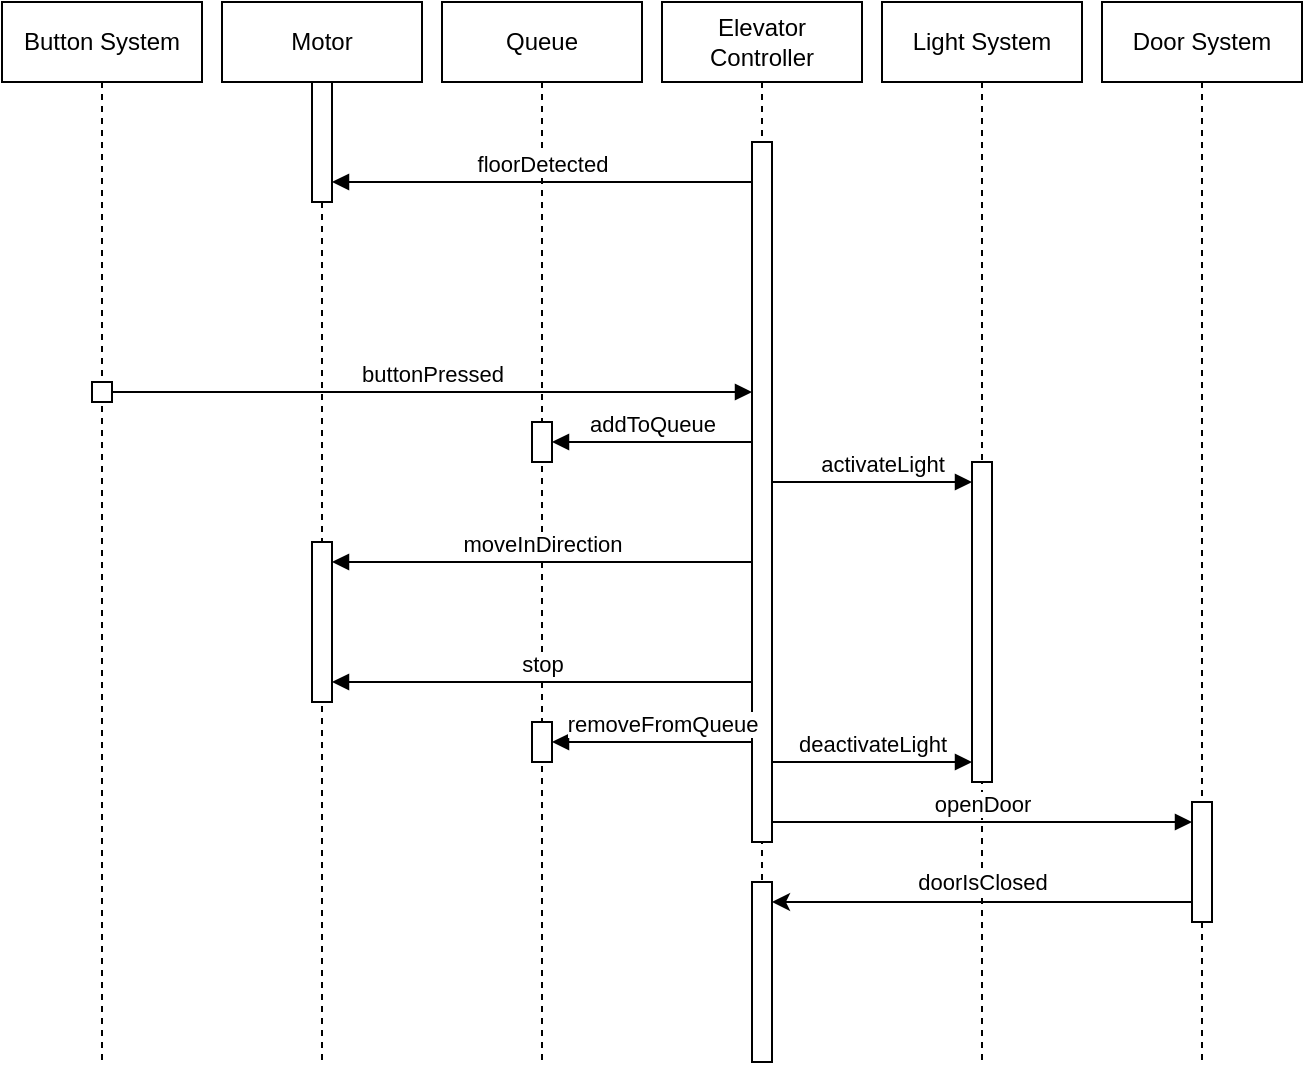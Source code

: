 <mxfile version="24.0.7" type="device">
  <diagram name="Page-1" id="fRNqHuw1Qo_kFJJiih7W">
    <mxGraphModel dx="351" dy="140" grid="1" gridSize="10" guides="1" tooltips="1" connect="1" arrows="1" fold="1" page="1" pageScale="1" pageWidth="850" pageHeight="1100" math="0" shadow="0">
      <root>
        <mxCell id="0" />
        <mxCell id="1" parent="0" />
        <mxCell id="b23LU9gi0j9Y-G3oBM54-1" value="Elevator Controller" style="shape=umlLifeline;perimeter=lifelinePerimeter;whiteSpace=wrap;html=1;container=1;dropTarget=0;collapsible=0;recursiveResize=0;outlineConnect=0;portConstraint=eastwest;newEdgeStyle={&quot;curved&quot;:0,&quot;rounded&quot;:0};" parent="1" vertex="1">
          <mxGeometry x="480" y="30" width="100" height="530" as="geometry" />
        </mxCell>
        <mxCell id="jBiw5wBK4nBsAvILEuRP-18" value="" style="html=1;points=[[0,0,0,0,5],[0,1,0,0,-5],[1,0,0,0,5],[1,1,0,0,-5]];perimeter=orthogonalPerimeter;outlineConnect=0;targetShapes=umlLifeline;portConstraint=eastwest;newEdgeStyle={&quot;curved&quot;:0,&quot;rounded&quot;:0};" vertex="1" parent="b23LU9gi0j9Y-G3oBM54-1">
          <mxGeometry x="45" y="70" width="10" height="350" as="geometry" />
        </mxCell>
        <mxCell id="jBiw5wBK4nBsAvILEuRP-41" value="" style="html=1;points=[[0,0,0,0,5],[0,1,0,0,-5],[1,0,0,0,5],[1,1,0,0,-5]];perimeter=orthogonalPerimeter;outlineConnect=0;targetShapes=umlLifeline;portConstraint=eastwest;newEdgeStyle={&quot;curved&quot;:0,&quot;rounded&quot;:0};" vertex="1" parent="b23LU9gi0j9Y-G3oBM54-1">
          <mxGeometry x="45" y="440" width="10" height="90" as="geometry" />
        </mxCell>
        <mxCell id="b23LU9gi0j9Y-G3oBM54-2" value="Queue" style="shape=umlLifeline;perimeter=lifelinePerimeter;whiteSpace=wrap;html=1;container=1;dropTarget=0;collapsible=0;recursiveResize=0;outlineConnect=0;portConstraint=eastwest;newEdgeStyle={&quot;curved&quot;:0,&quot;rounded&quot;:0};" parent="1" vertex="1">
          <mxGeometry x="370" y="30" width="100" height="530" as="geometry" />
        </mxCell>
        <mxCell id="jBiw5wBK4nBsAvILEuRP-14" value="" style="html=1;points=[[0,0,0,0,5],[0,1,0,0,-5],[1,0,0,0,5],[1,1,0,0,-5]];perimeter=orthogonalPerimeter;outlineConnect=0;targetShapes=umlLifeline;portConstraint=eastwest;newEdgeStyle={&quot;curved&quot;:0,&quot;rounded&quot;:0};" vertex="1" parent="b23LU9gi0j9Y-G3oBM54-2">
          <mxGeometry x="45" y="210" width="10" height="20" as="geometry" />
        </mxCell>
        <mxCell id="jBiw5wBK4nBsAvILEuRP-26" value="" style="html=1;points=[[0,0,0,0,5],[0,1,0,0,-5],[1,0,0,0,5],[1,1,0,0,-5]];perimeter=orthogonalPerimeter;outlineConnect=0;targetShapes=umlLifeline;portConstraint=eastwest;newEdgeStyle={&quot;curved&quot;:0,&quot;rounded&quot;:0};" vertex="1" parent="b23LU9gi0j9Y-G3oBM54-2">
          <mxGeometry x="45" y="360" width="10" height="20" as="geometry" />
        </mxCell>
        <mxCell id="b23LU9gi0j9Y-G3oBM54-4" value="Motor" style="shape=umlLifeline;perimeter=lifelinePerimeter;whiteSpace=wrap;html=1;container=1;dropTarget=0;collapsible=0;recursiveResize=0;outlineConnect=0;portConstraint=eastwest;newEdgeStyle={&quot;curved&quot;:0,&quot;rounded&quot;:0};" parent="1" vertex="1">
          <mxGeometry x="260" y="30" width="100" height="530" as="geometry" />
        </mxCell>
        <mxCell id="b23LU9gi0j9Y-G3oBM54-7" value="" style="html=1;points=[[0,0,0,0,5],[0,1,0,0,-5],[1,0,0,0,5],[1,1,0,0,-5]];perimeter=orthogonalPerimeter;outlineConnect=0;targetShapes=umlLifeline;portConstraint=eastwest;newEdgeStyle={&quot;curved&quot;:0,&quot;rounded&quot;:0};" parent="b23LU9gi0j9Y-G3oBM54-4" vertex="1">
          <mxGeometry x="45" y="40" width="10" height="60" as="geometry" />
        </mxCell>
        <mxCell id="jBiw5wBK4nBsAvILEuRP-23" value="" style="html=1;points=[[0,0,0,0,5],[0,1,0,0,-5],[1,0,0,0,5],[1,1,0,0,-5]];perimeter=orthogonalPerimeter;outlineConnect=0;targetShapes=umlLifeline;portConstraint=eastwest;newEdgeStyle={&quot;curved&quot;:0,&quot;rounded&quot;:0};" vertex="1" parent="b23LU9gi0j9Y-G3oBM54-4">
          <mxGeometry x="45" y="270" width="10" height="80" as="geometry" />
        </mxCell>
        <mxCell id="b23LU9gi0j9Y-G3oBM54-5" value="Door System" style="shape=umlLifeline;perimeter=lifelinePerimeter;whiteSpace=wrap;html=1;container=1;dropTarget=0;collapsible=0;recursiveResize=0;outlineConnect=0;portConstraint=eastwest;newEdgeStyle={&quot;curved&quot;:0,&quot;rounded&quot;:0};" parent="1" vertex="1">
          <mxGeometry x="700" y="30" width="100" height="530" as="geometry" />
        </mxCell>
        <mxCell id="jBiw5wBK4nBsAvILEuRP-21" value="" style="html=1;points=[[0,0,0,0,5],[0,1,0,0,-5],[1,0,0,0,5],[1,1,0,0,-5]];perimeter=orthogonalPerimeter;outlineConnect=0;targetShapes=umlLifeline;portConstraint=eastwest;newEdgeStyle={&quot;curved&quot;:0,&quot;rounded&quot;:0};" vertex="1" parent="b23LU9gi0j9Y-G3oBM54-5">
          <mxGeometry x="45" y="400" width="10" height="60" as="geometry" />
        </mxCell>
        <mxCell id="b23LU9gi0j9Y-G3oBM54-6" value="Light System" style="shape=umlLifeline;perimeter=lifelinePerimeter;whiteSpace=wrap;html=1;container=1;dropTarget=0;collapsible=0;recursiveResize=0;outlineConnect=0;portConstraint=eastwest;newEdgeStyle={&quot;curved&quot;:0,&quot;rounded&quot;:0};" parent="1" vertex="1">
          <mxGeometry x="590" y="30" width="100" height="530" as="geometry" />
        </mxCell>
        <mxCell id="jBiw5wBK4nBsAvILEuRP-19" value="" style="html=1;points=[[0,0,0,0,5],[0,1,0,0,-5],[1,0,0,0,5],[1,1,0,0,-5]];perimeter=orthogonalPerimeter;outlineConnect=0;targetShapes=umlLifeline;portConstraint=eastwest;newEdgeStyle={&quot;curved&quot;:0,&quot;rounded&quot;:0};" vertex="1" parent="b23LU9gi0j9Y-G3oBM54-6">
          <mxGeometry x="45" y="230" width="10" height="160" as="geometry" />
        </mxCell>
        <mxCell id="b23LU9gi0j9Y-G3oBM54-8" value="floorDetected" style="html=1;verticalAlign=bottom;endArrow=block;curved=0;rounded=0;" parent="1" source="jBiw5wBK4nBsAvILEuRP-18" target="b23LU9gi0j9Y-G3oBM54-7" edge="1">
          <mxGeometry width="80" relative="1" as="geometry">
            <mxPoint x="520" y="120" as="sourcePoint" />
            <mxPoint x="320" y="120" as="targetPoint" />
            <Array as="points">
              <mxPoint x="370" y="120" />
            </Array>
          </mxGeometry>
        </mxCell>
        <mxCell id="jBiw5wBK4nBsAvILEuRP-10" value="Button System" style="shape=umlLifeline;perimeter=lifelinePerimeter;whiteSpace=wrap;html=1;container=1;dropTarget=0;collapsible=0;recursiveResize=0;outlineConnect=0;portConstraint=eastwest;newEdgeStyle={&quot;curved&quot;:0,&quot;rounded&quot;:0};" vertex="1" parent="1">
          <mxGeometry x="150" y="30" width="100" height="530" as="geometry" />
        </mxCell>
        <mxCell id="jBiw5wBK4nBsAvILEuRP-11" value="" style="html=1;points=[[0,0,0,0,5],[0,1,0,0,-5],[1,0,0,0,5],[1,1,0,0,-5]];perimeter=orthogonalPerimeter;outlineConnect=0;targetShapes=umlLifeline;portConstraint=eastwest;newEdgeStyle={&quot;curved&quot;:0,&quot;rounded&quot;:0};" vertex="1" parent="jBiw5wBK4nBsAvILEuRP-10">
          <mxGeometry x="45" y="190" width="10" height="10" as="geometry" />
        </mxCell>
        <mxCell id="jBiw5wBK4nBsAvILEuRP-12" value="buttonPressed" style="html=1;verticalAlign=bottom;endArrow=block;curved=0;rounded=0;exitX=1;exitY=0;exitDx=0;exitDy=5;exitPerimeter=0;" edge="1" parent="1" source="jBiw5wBK4nBsAvILEuRP-11">
          <mxGeometry width="80" relative="1" as="geometry">
            <mxPoint x="350" y="320" as="sourcePoint" />
            <mxPoint x="525" y="225" as="targetPoint" />
          </mxGeometry>
        </mxCell>
        <mxCell id="jBiw5wBK4nBsAvILEuRP-13" value="addToQueue" style="html=1;verticalAlign=bottom;endArrow=block;curved=0;rounded=0;" edge="1" parent="1" target="jBiw5wBK4nBsAvILEuRP-14">
          <mxGeometry width="80" relative="1" as="geometry">
            <mxPoint x="525" y="250" as="sourcePoint" />
            <mxPoint x="430" y="250" as="targetPoint" />
            <Array as="points">
              <mxPoint x="480" y="250" />
            </Array>
          </mxGeometry>
        </mxCell>
        <mxCell id="jBiw5wBK4nBsAvILEuRP-16" value="activateLight" style="html=1;verticalAlign=bottom;endArrow=block;curved=0;rounded=0;" edge="1" parent="1" target="jBiw5wBK4nBsAvILEuRP-19">
          <mxGeometry x="0.1" width="80" relative="1" as="geometry">
            <mxPoint x="535" y="270" as="sourcePoint" />
            <mxPoint x="630" y="270" as="targetPoint" />
            <Array as="points">
              <mxPoint x="580" y="270" />
            </Array>
            <mxPoint as="offset" />
          </mxGeometry>
        </mxCell>
        <mxCell id="jBiw5wBK4nBsAvILEuRP-17" value="moveInDirection" style="html=1;verticalAlign=bottom;endArrow=block;curved=0;rounded=0;" edge="1" parent="1" target="jBiw5wBK4nBsAvILEuRP-23">
          <mxGeometry width="80" relative="1" as="geometry">
            <mxPoint x="525" y="310" as="sourcePoint" />
            <mxPoint x="320" y="310" as="targetPoint" />
            <Array as="points">
              <mxPoint x="380" y="310" />
            </Array>
          </mxGeometry>
        </mxCell>
        <mxCell id="jBiw5wBK4nBsAvILEuRP-20" value="openDoor" style="html=1;verticalAlign=bottom;endArrow=block;curved=0;rounded=0;" edge="1" parent="1" target="jBiw5wBK4nBsAvILEuRP-21">
          <mxGeometry width="80" relative="1" as="geometry">
            <mxPoint x="535" y="440" as="sourcePoint" />
            <mxPoint x="430" y="310" as="targetPoint" />
            <Array as="points">
              <mxPoint x="660" y="440" />
            </Array>
          </mxGeometry>
        </mxCell>
        <mxCell id="jBiw5wBK4nBsAvILEuRP-24" value="stop" style="html=1;verticalAlign=bottom;endArrow=block;curved=0;rounded=0;" edge="1" parent="1" target="jBiw5wBK4nBsAvILEuRP-23">
          <mxGeometry width="80" relative="1" as="geometry">
            <mxPoint x="525" y="370" as="sourcePoint" />
            <mxPoint x="320" y="370" as="targetPoint" />
            <Array as="points">
              <mxPoint x="430" y="370" />
            </Array>
          </mxGeometry>
        </mxCell>
        <mxCell id="jBiw5wBK4nBsAvILEuRP-25" value="removeFromQueue" style="html=1;verticalAlign=bottom;endArrow=block;curved=0;rounded=0;" edge="1" parent="1" target="jBiw5wBK4nBsAvILEuRP-26">
          <mxGeometry x="-0.1" width="80" relative="1" as="geometry">
            <mxPoint x="525" y="400" as="sourcePoint" />
            <mxPoint x="430" y="400" as="targetPoint" />
            <Array as="points">
              <mxPoint x="480" y="400" />
            </Array>
            <mxPoint as="offset" />
          </mxGeometry>
        </mxCell>
        <mxCell id="jBiw5wBK4nBsAvILEuRP-28" value="deactivateLight" style="html=1;verticalAlign=bottom;endArrow=block;curved=0;rounded=0;" edge="1" parent="1" target="jBiw5wBK4nBsAvILEuRP-19">
          <mxGeometry width="80" relative="1" as="geometry">
            <mxPoint x="535" y="410" as="sourcePoint" />
            <mxPoint x="620" y="410" as="targetPoint" />
            <Array as="points">
              <mxPoint x="570" y="410" />
            </Array>
          </mxGeometry>
        </mxCell>
        <mxCell id="jBiw5wBK4nBsAvILEuRP-39" value="doorIsClosed" style="edgeStyle=orthogonalEdgeStyle;rounded=0;orthogonalLoop=1;jettySize=auto;html=1;curved=0;" edge="1" parent="1" source="jBiw5wBK4nBsAvILEuRP-21" target="jBiw5wBK4nBsAvILEuRP-41">
          <mxGeometry y="-10" relative="1" as="geometry">
            <mxPoint x="540" y="480" as="targetPoint" />
            <Array as="points">
              <mxPoint x="560" y="480" />
              <mxPoint x="560" y="480" />
            </Array>
            <mxPoint as="offset" />
          </mxGeometry>
        </mxCell>
      </root>
    </mxGraphModel>
  </diagram>
</mxfile>
